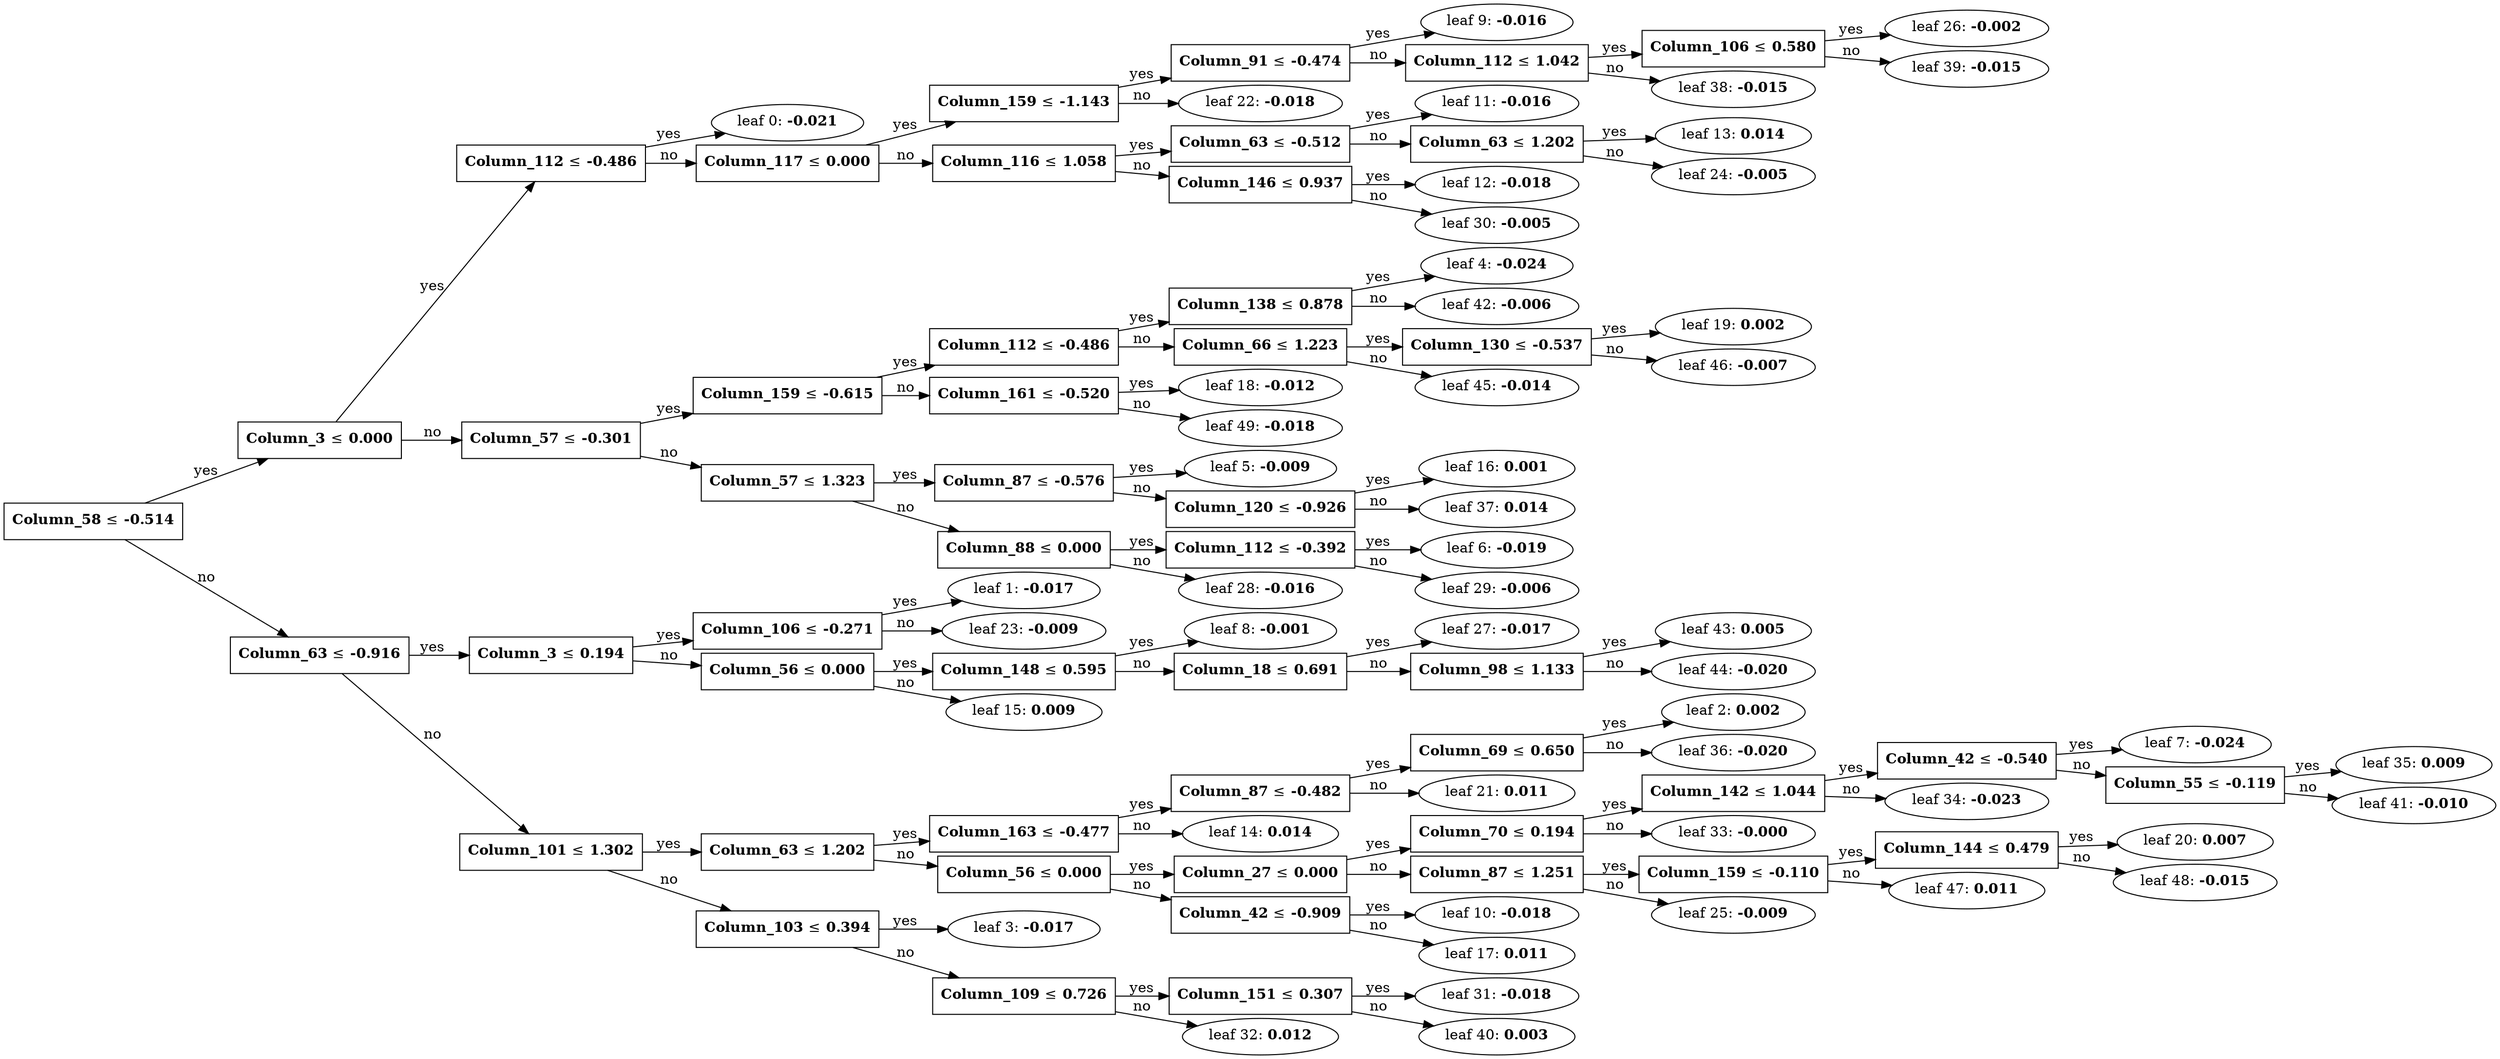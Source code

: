 digraph {
	graph [nodesep=0.05 rankdir=LR ranksep=0.3]
	split0 [label=<<B>Column_58</B> &#8804; <B>-0.514</B>> fillcolor=white shape=rectangle style=""]
	split3 [label=<<B>Column_3</B> &#8804; <B>0.000</B>> fillcolor=white shape=rectangle style=""]
	split8 [label=<<B>Column_112</B> &#8804; <B>-0.486</B>> fillcolor=white shape=rectangle style=""]
	leaf0 [label=<leaf 0: <B>-0.021</B>>]
	split8 -> leaf0 [label=yes]
	split10 [label=<<B>Column_117</B> &#8804; <B>0.000</B>> fillcolor=white shape=rectangle style=""]
	split21 [label=<<B>Column_159</B> &#8804; <B>-1.143</B>> fillcolor=white shape=rectangle style=""]
	split25 [label=<<B>Column_91</B> &#8804; <B>-0.474</B>> fillcolor=white shape=rectangle style=""]
	leaf9 [label=<leaf 9: <B>-0.016</B>>]
	split25 -> leaf9 [label=yes]
	split37 [label=<<B>Column_112</B> &#8804; <B>1.042</B>> fillcolor=white shape=rectangle style=""]
	split38 [label=<<B>Column_106</B> &#8804; <B>0.580</B>> fillcolor=white shape=rectangle style=""]
	leaf26 [label=<leaf 26: <B>-0.002</B>>]
	split38 -> leaf26 [label=yes]
	leaf39 [label=<leaf 39: <B>-0.015</B>>]
	split38 -> leaf39 [label=no]
	split37 -> split38 [label=yes]
	leaf38 [label=<leaf 38: <B>-0.015</B>>]
	split37 -> leaf38 [label=no]
	split25 -> split37 [label=no]
	split21 -> split25 [label=yes]
	leaf22 [label=<leaf 22: <B>-0.018</B>>]
	split21 -> leaf22 [label=no]
	split10 -> split21 [label=yes]
	split11 [label=<<B>Column_116</B> &#8804; <B>1.058</B>> fillcolor=white shape=rectangle style=""]
	split12 [label=<<B>Column_63</B> &#8804; <B>-0.512</B>> fillcolor=white shape=rectangle style=""]
	leaf11 [label=<leaf 11: <B>-0.016</B>>]
	split12 -> leaf11 [label=yes]
	split23 [label=<<B>Column_63</B> &#8804; <B>1.202</B>> fillcolor=white shape=rectangle style=""]
	leaf13 [label=<leaf 13: <B>0.014</B>>]
	split23 -> leaf13 [label=yes]
	leaf24 [label=<leaf 24: <B>-0.005</B>>]
	split23 -> leaf24 [label=no]
	split12 -> split23 [label=no]
	split11 -> split12 [label=yes]
	split29 [label=<<B>Column_146</B> &#8804; <B>0.937</B>> fillcolor=white shape=rectangle style=""]
	leaf12 [label=<leaf 12: <B>-0.018</B>>]
	split29 -> leaf12 [label=yes]
	leaf30 [label=<leaf 30: <B>-0.005</B>>]
	split29 -> leaf30 [label=no]
	split11 -> split29 [label=no]
	split10 -> split11 [label=no]
	split8 -> split10 [label=no]
	split3 -> split8 [label=yes]
	split4 [label=<<B>Column_57</B> &#8804; <B>-0.301</B>> fillcolor=white shape=rectangle style=""]
	split17 [label=<<B>Column_159</B> &#8804; <B>-0.615</B>> fillcolor=white shape=rectangle style=""]
	split18 [label=<<B>Column_112</B> &#8804; <B>-0.486</B>> fillcolor=white shape=rectangle style=""]
	split41 [label=<<B>Column_138</B> &#8804; <B>0.878</B>> fillcolor=white shape=rectangle style=""]
	leaf4 [label=<leaf 4: <B>-0.024</B>>]
	split41 -> leaf4 [label=yes]
	leaf42 [label=<leaf 42: <B>-0.006</B>>]
	split41 -> leaf42 [label=no]
	split18 -> split41 [label=yes]
	split44 [label=<<B>Column_66</B> &#8804; <B>1.223</B>> fillcolor=white shape=rectangle style=""]
	split45 [label=<<B>Column_130</B> &#8804; <B>-0.537</B>> fillcolor=white shape=rectangle style=""]
	leaf19 [label=<leaf 19: <B>0.002</B>>]
	split45 -> leaf19 [label=yes]
	leaf46 [label=<leaf 46: <B>-0.007</B>>]
	split45 -> leaf46 [label=no]
	split44 -> split45 [label=yes]
	leaf45 [label=<leaf 45: <B>-0.014</B>>]
	split44 -> leaf45 [label=no]
	split18 -> split44 [label=no]
	split17 -> split18 [label=yes]
	split48 [label=<<B>Column_161</B> &#8804; <B>-0.520</B>> fillcolor=white shape=rectangle style=""]
	leaf18 [label=<leaf 18: <B>-0.012</B>>]
	split48 -> leaf18 [label=yes]
	leaf49 [label=<leaf 49: <B>-0.018</B>>]
	split48 -> leaf49 [label=no]
	split17 -> split48 [label=no]
	split4 -> split17 [label=yes]
	split5 [label=<<B>Column_57</B> &#8804; <B>1.323</B>> fillcolor=white shape=rectangle style=""]
	split15 [label=<<B>Column_87</B> &#8804; <B>-0.576</B>> fillcolor=white shape=rectangle style=""]
	leaf5 [label=<leaf 5: <B>-0.009</B>>]
	split15 -> leaf5 [label=yes]
	split36 [label=<<B>Column_120</B> &#8804; <B>-0.926</B>> fillcolor=white shape=rectangle style=""]
	leaf16 [label=<leaf 16: <B>0.001</B>>]
	split36 -> leaf16 [label=yes]
	leaf37 [label=<leaf 37: <B>0.014</B>>]
	split36 -> leaf37 [label=no]
	split15 -> split36 [label=no]
	split5 -> split15 [label=yes]
	split27 [label=<<B>Column_88</B> &#8804; <B>0.000</B>> fillcolor=white shape=rectangle style=""]
	split28 [label=<<B>Column_112</B> &#8804; <B>-0.392</B>> fillcolor=white shape=rectangle style=""]
	leaf6 [label=<leaf 6: <B>-0.019</B>>]
	split28 -> leaf6 [label=yes]
	leaf29 [label=<leaf 29: <B>-0.006</B>>]
	split28 -> leaf29 [label=no]
	split27 -> split28 [label=yes]
	leaf28 [label=<leaf 28: <B>-0.016</B>>]
	split27 -> leaf28 [label=no]
	split5 -> split27 [label=no]
	split4 -> split5 [label=no]
	split3 -> split4 [label=no]
	split0 -> split3 [label=yes]
	split1 [label=<<B>Column_63</B> &#8804; <B>-0.916</B>> fillcolor=white shape=rectangle style=""]
	split7 [label=<<B>Column_3</B> &#8804; <B>0.194</B>> fillcolor=white shape=rectangle style=""]
	split22 [label=<<B>Column_106</B> &#8804; <B>-0.271</B>> fillcolor=white shape=rectangle style=""]
	leaf1 [label=<leaf 1: <B>-0.017</B>>]
	split22 -> leaf1 [label=yes]
	leaf23 [label=<leaf 23: <B>-0.009</B>>]
	split22 -> leaf23 [label=no]
	split7 -> split22 [label=yes]
	split14 [label=<<B>Column_56</B> &#8804; <B>0.000</B>> fillcolor=white shape=rectangle style=""]
	split26 [label=<<B>Column_148</B> &#8804; <B>0.595</B>> fillcolor=white shape=rectangle style=""]
	leaf8 [label=<leaf 8: <B>-0.001</B>>]
	split26 -> leaf8 [label=yes]
	split42 [label=<<B>Column_18</B> &#8804; <B>0.691</B>> fillcolor=white shape=rectangle style=""]
	leaf27 [label=<leaf 27: <B>-0.017</B>>]
	split42 -> leaf27 [label=yes]
	split43 [label=<<B>Column_98</B> &#8804; <B>1.133</B>> fillcolor=white shape=rectangle style=""]
	leaf43 [label=<leaf 43: <B>0.005</B>>]
	split43 -> leaf43 [label=yes]
	leaf44 [label=<leaf 44: <B>-0.020</B>>]
	split43 -> leaf44 [label=no]
	split42 -> split43 [label=no]
	split26 -> split42 [label=no]
	split14 -> split26 [label=yes]
	leaf15 [label=<leaf 15: <B>0.009</B>>]
	split14 -> leaf15 [label=no]
	split7 -> split14 [label=no]
	split1 -> split7 [label=yes]
	split2 [label=<<B>Column_101</B> &#8804; <B>1.302</B>> fillcolor=white shape=rectangle style=""]
	split6 [label=<<B>Column_63</B> &#8804; <B>1.202</B>> fillcolor=white shape=rectangle style=""]
	split13 [label=<<B>Column_163</B> &#8804; <B>-0.477</B>> fillcolor=white shape=rectangle style=""]
	split20 [label=<<B>Column_87</B> &#8804; <B>-0.482</B>> fillcolor=white shape=rectangle style=""]
	split35 [label=<<B>Column_69</B> &#8804; <B>0.650</B>> fillcolor=white shape=rectangle style=""]
	leaf2 [label=<leaf 2: <B>0.002</B>>]
	split35 -> leaf2 [label=yes]
	leaf36 [label=<leaf 36: <B>-0.020</B>>]
	split35 -> leaf36 [label=no]
	split20 -> split35 [label=yes]
	leaf21 [label=<leaf 21: <B>0.011</B>>]
	split20 -> leaf21 [label=no]
	split13 -> split20 [label=yes]
	leaf14 [label=<leaf 14: <B>0.014</B>>]
	split13 -> leaf14 [label=no]
	split6 -> split13 [label=yes]
	split9 [label=<<B>Column_56</B> &#8804; <B>0.000</B>> fillcolor=white shape=rectangle style=""]
	split19 [label=<<B>Column_27</B> &#8804; <B>0.000</B>> fillcolor=white shape=rectangle style=""]
	split32 [label=<<B>Column_70</B> &#8804; <B>0.194</B>> fillcolor=white shape=rectangle style=""]
	split33 [label=<<B>Column_142</B> &#8804; <B>1.044</B>> fillcolor=white shape=rectangle style=""]
	split34 [label=<<B>Column_42</B> &#8804; <B>-0.540</B>> fillcolor=white shape=rectangle style=""]
	leaf7 [label=<leaf 7: <B>-0.024</B>>]
	split34 -> leaf7 [label=yes]
	split40 [label=<<B>Column_55</B> &#8804; <B>-0.119</B>> fillcolor=white shape=rectangle style=""]
	leaf35 [label=<leaf 35: <B>0.009</B>>]
	split40 -> leaf35 [label=yes]
	leaf41 [label=<leaf 41: <B>-0.010</B>>]
	split40 -> leaf41 [label=no]
	split34 -> split40 [label=no]
	split33 -> split34 [label=yes]
	leaf34 [label=<leaf 34: <B>-0.023</B>>]
	split33 -> leaf34 [label=no]
	split32 -> split33 [label=yes]
	leaf33 [label=<leaf 33: <B>-0.000</B>>]
	split32 -> leaf33 [label=no]
	split19 -> split32 [label=yes]
	split24 [label=<<B>Column_87</B> &#8804; <B>1.251</B>> fillcolor=white shape=rectangle style=""]
	split46 [label=<<B>Column_159</B> &#8804; <B>-0.110</B>> fillcolor=white shape=rectangle style=""]
	split47 [label=<<B>Column_144</B> &#8804; <B>0.479</B>> fillcolor=white shape=rectangle style=""]
	leaf20 [label=<leaf 20: <B>0.007</B>>]
	split47 -> leaf20 [label=yes]
	leaf48 [label=<leaf 48: <B>-0.015</B>>]
	split47 -> leaf48 [label=no]
	split46 -> split47 [label=yes]
	leaf47 [label=<leaf 47: <B>0.011</B>>]
	split46 -> leaf47 [label=no]
	split24 -> split46 [label=yes]
	leaf25 [label=<leaf 25: <B>-0.009</B>>]
	split24 -> leaf25 [label=no]
	split19 -> split24 [label=no]
	split9 -> split19 [label=yes]
	split16 [label=<<B>Column_42</B> &#8804; <B>-0.909</B>> fillcolor=white shape=rectangle style=""]
	leaf10 [label=<leaf 10: <B>-0.018</B>>]
	split16 -> leaf10 [label=yes]
	leaf17 [label=<leaf 17: <B>0.011</B>>]
	split16 -> leaf17 [label=no]
	split9 -> split16 [label=no]
	split6 -> split9 [label=no]
	split2 -> split6 [label=yes]
	split30 [label=<<B>Column_103</B> &#8804; <B>0.394</B>> fillcolor=white shape=rectangle style=""]
	leaf3 [label=<leaf 3: <B>-0.017</B>>]
	split30 -> leaf3 [label=yes]
	split31 [label=<<B>Column_109</B> &#8804; <B>0.726</B>> fillcolor=white shape=rectangle style=""]
	split39 [label=<<B>Column_151</B> &#8804; <B>0.307</B>> fillcolor=white shape=rectangle style=""]
	leaf31 [label=<leaf 31: <B>-0.018</B>>]
	split39 -> leaf31 [label=yes]
	leaf40 [label=<leaf 40: <B>0.003</B>>]
	split39 -> leaf40 [label=no]
	split31 -> split39 [label=yes]
	leaf32 [label=<leaf 32: <B>0.012</B>>]
	split31 -> leaf32 [label=no]
	split30 -> split31 [label=no]
	split2 -> split30 [label=no]
	split1 -> split2 [label=no]
	split0 -> split1 [label=no]
}
